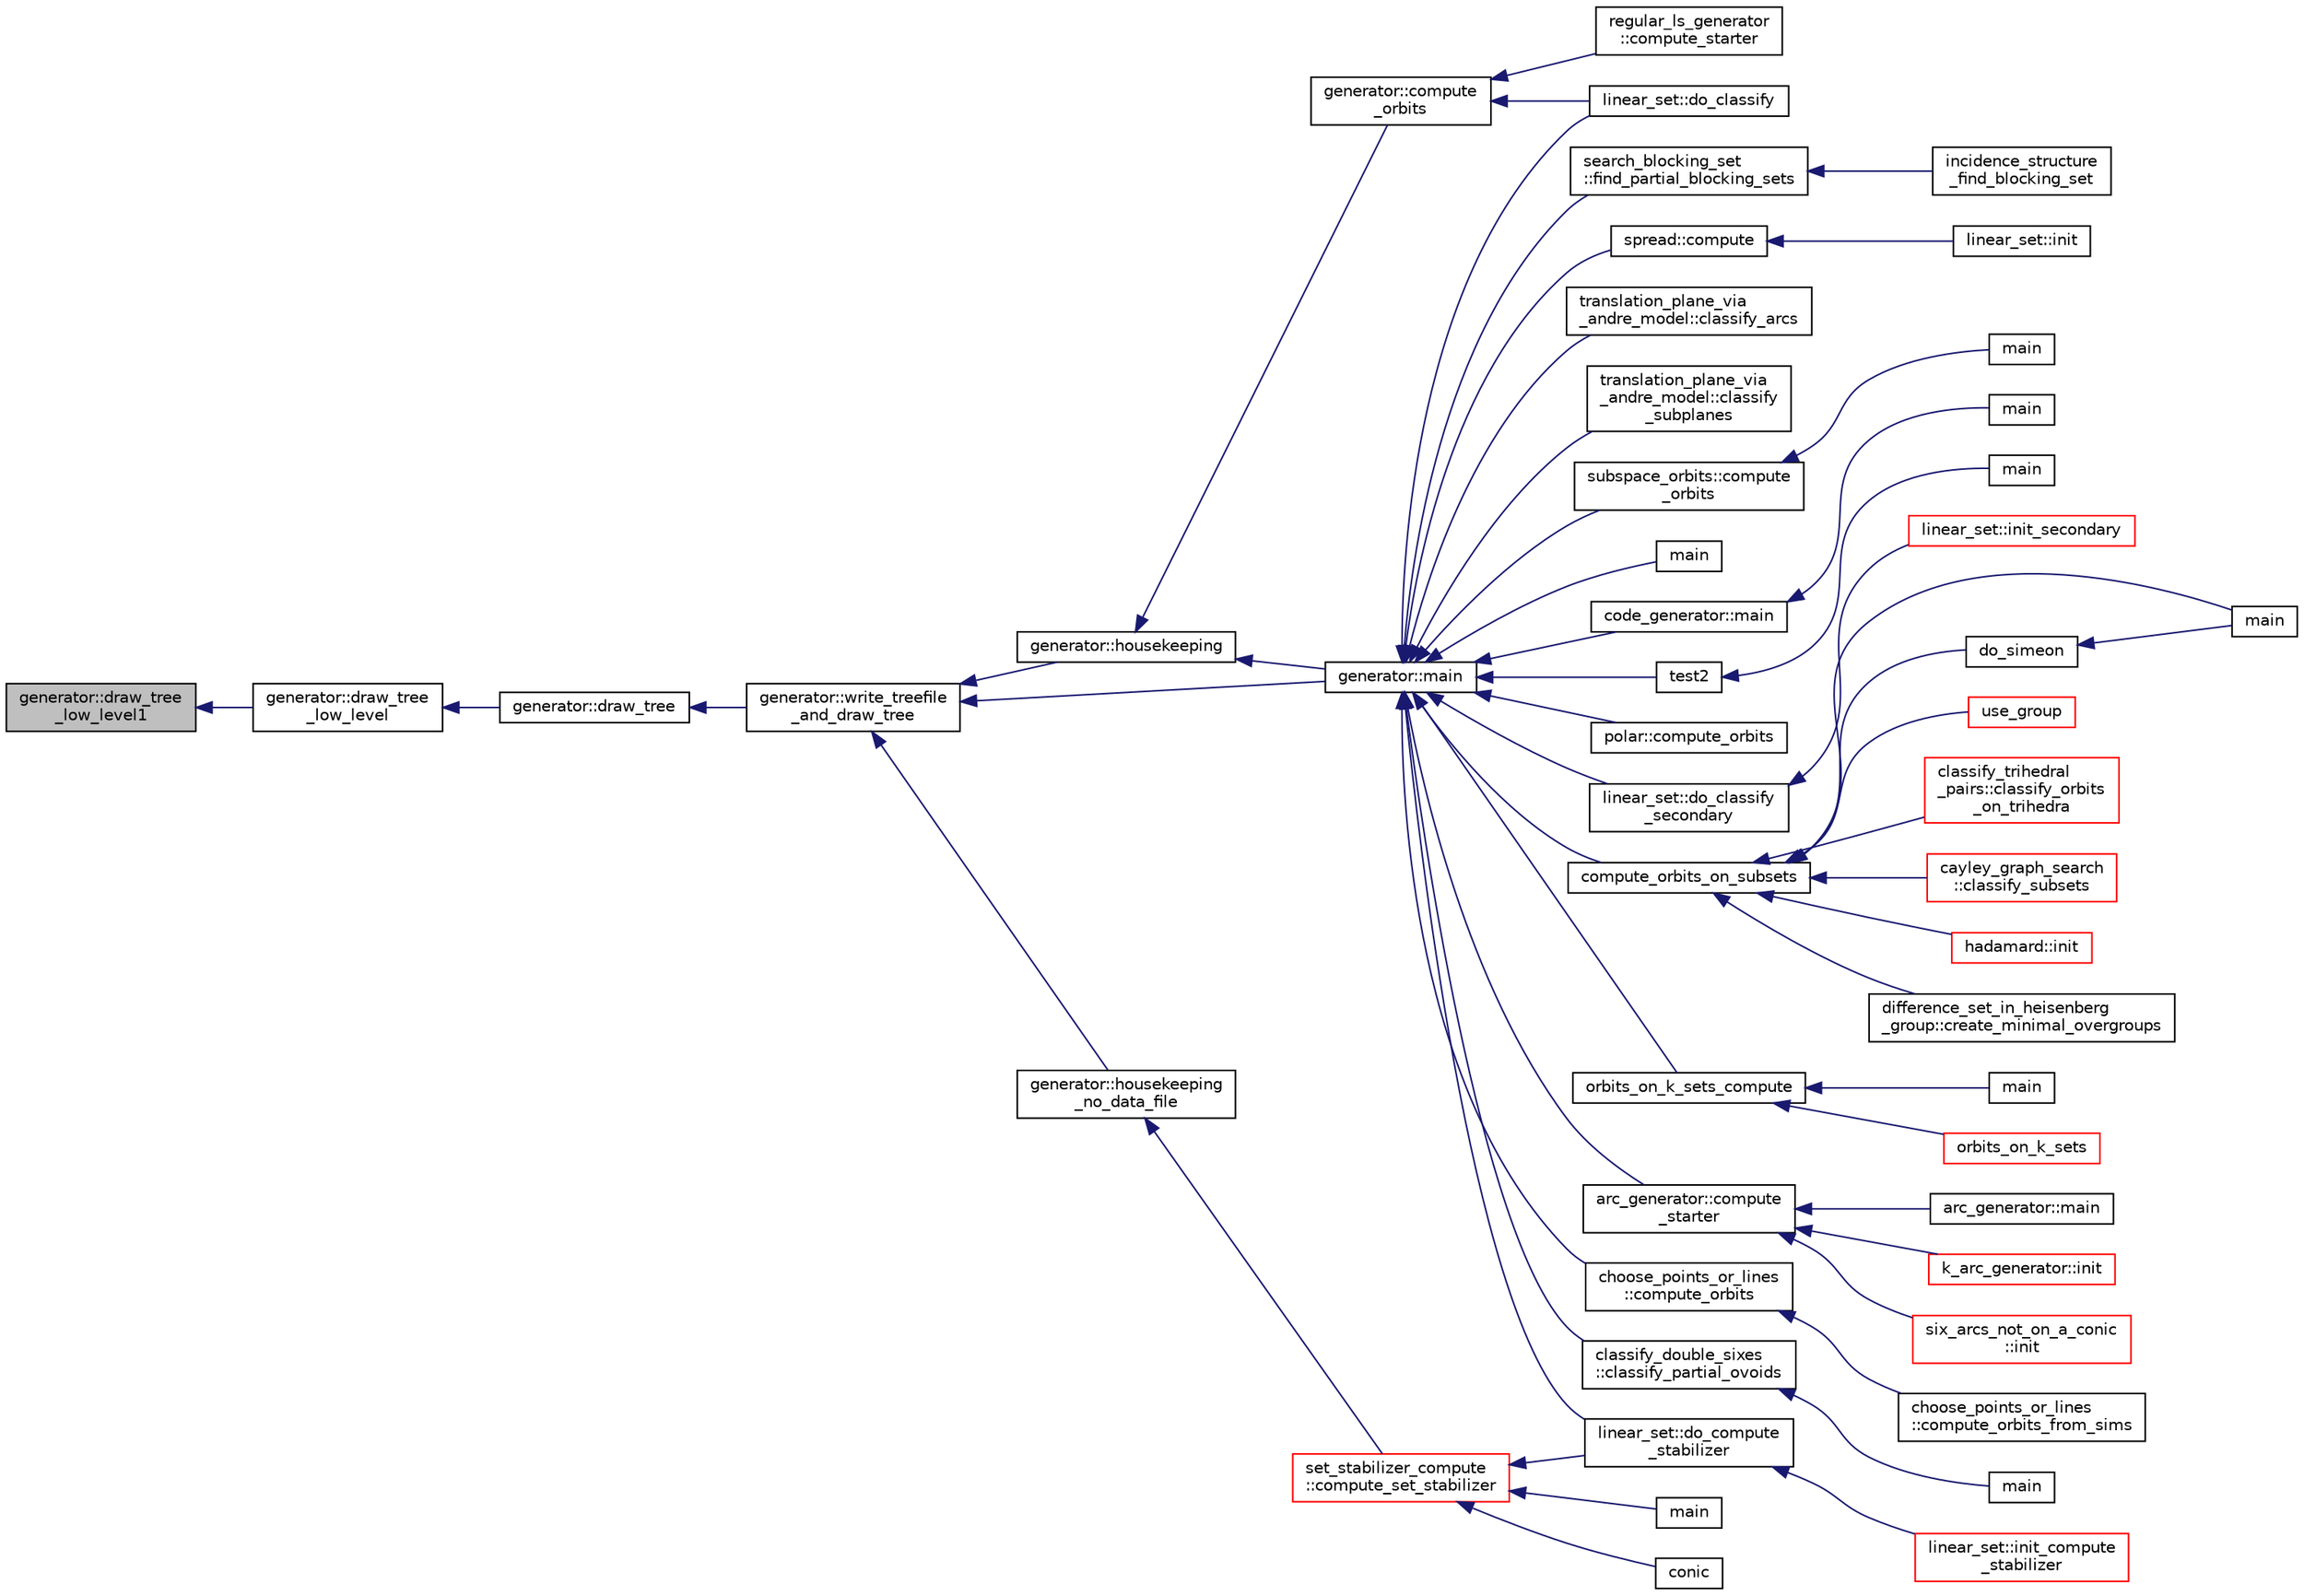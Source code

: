 digraph "generator::draw_tree_low_level1"
{
  edge [fontname="Helvetica",fontsize="10",labelfontname="Helvetica",labelfontsize="10"];
  node [fontname="Helvetica",fontsize="10",shape=record];
  rankdir="LR";
  Node6138 [label="generator::draw_tree\l_low_level1",height=0.2,width=0.4,color="black", fillcolor="grey75", style="filled", fontcolor="black"];
  Node6138 -> Node6139 [dir="back",color="midnightblue",fontsize="10",style="solid",fontname="Helvetica"];
  Node6139 [label="generator::draw_tree\l_low_level",height=0.2,width=0.4,color="black", fillcolor="white", style="filled",URL="$d7/d73/classgenerator.html#a7ec4c0902ecfc19049792b60526ae446"];
  Node6139 -> Node6140 [dir="back",color="midnightblue",fontsize="10",style="solid",fontname="Helvetica"];
  Node6140 [label="generator::draw_tree",height=0.2,width=0.4,color="black", fillcolor="white", style="filled",URL="$d7/d73/classgenerator.html#ae3d68e3de8f4a5decdaef2d8008cd4a6"];
  Node6140 -> Node6141 [dir="back",color="midnightblue",fontsize="10",style="solid",fontname="Helvetica"];
  Node6141 [label="generator::write_treefile\l_and_draw_tree",height=0.2,width=0.4,color="black", fillcolor="white", style="filled",URL="$d7/d73/classgenerator.html#a70c78f45dba413014287e8cde2f7d6b5"];
  Node6141 -> Node6142 [dir="back",color="midnightblue",fontsize="10",style="solid",fontname="Helvetica"];
  Node6142 [label="generator::main",height=0.2,width=0.4,color="black", fillcolor="white", style="filled",URL="$d7/d73/classgenerator.html#a01abff8e9f231bf0d82e2e8e0061f242"];
  Node6142 -> Node6143 [dir="back",color="midnightblue",fontsize="10",style="solid",fontname="Helvetica"];
  Node6143 [label="main",height=0.2,width=0.4,color="black", fillcolor="white", style="filled",URL="$d2/d11/codes_8h.html#a217dbf8b442f20279ea00b898af96f52"];
  Node6142 -> Node6144 [dir="back",color="midnightblue",fontsize="10",style="solid",fontname="Helvetica"];
  Node6144 [label="code_generator::main",height=0.2,width=0.4,color="black", fillcolor="white", style="filled",URL="$db/d37/classcode__generator.html#ab3cf3a306e4032c2b471ac95321c599f"];
  Node6144 -> Node6145 [dir="back",color="midnightblue",fontsize="10",style="solid",fontname="Helvetica"];
  Node6145 [label="main",height=0.2,width=0.4,color="black", fillcolor="white", style="filled",URL="$d4/d4f/codes_8_c.html#a217dbf8b442f20279ea00b898af96f52"];
  Node6142 -> Node6146 [dir="back",color="midnightblue",fontsize="10",style="solid",fontname="Helvetica"];
  Node6146 [label="test2",height=0.2,width=0.4,color="black", fillcolor="white", style="filled",URL="$d9/db0/factor__space_8_c.html#a39d73a812e5fd8f1bc111e948368cb10"];
  Node6146 -> Node6147 [dir="back",color="midnightblue",fontsize="10",style="solid",fontname="Helvetica"];
  Node6147 [label="main",height=0.2,width=0.4,color="black", fillcolor="white", style="filled",URL="$d9/db0/factor__space_8_c.html#a3c04138a5bfe5d72780bb7e82a18e627"];
  Node6142 -> Node6148 [dir="back",color="midnightblue",fontsize="10",style="solid",fontname="Helvetica"];
  Node6148 [label="polar::compute_orbits",height=0.2,width=0.4,color="black", fillcolor="white", style="filled",URL="$da/d1c/classpolar.html#ac4c3c4f95d14c74ff4a3ec3f3479a1da"];
  Node6142 -> Node6149 [dir="back",color="midnightblue",fontsize="10",style="solid",fontname="Helvetica"];
  Node6149 [label="linear_set::do_classify",height=0.2,width=0.4,color="black", fillcolor="white", style="filled",URL="$dd/d86/classlinear__set.html#a3eb2dbce7fa8b71901dfc12f288ddd0c"];
  Node6142 -> Node6150 [dir="back",color="midnightblue",fontsize="10",style="solid",fontname="Helvetica"];
  Node6150 [label="linear_set::do_classify\l_secondary",height=0.2,width=0.4,color="black", fillcolor="white", style="filled",URL="$dd/d86/classlinear__set.html#a47eb7f9995f3343abd3bdfbf9a9a9162"];
  Node6150 -> Node6151 [dir="back",color="midnightblue",fontsize="10",style="solid",fontname="Helvetica"];
  Node6151 [label="linear_set::init_secondary",height=0.2,width=0.4,color="red", fillcolor="white", style="filled",URL="$dd/d86/classlinear__set.html#a7bf8cd7805559b5762921687a7c1ed97"];
  Node6142 -> Node6153 [dir="back",color="midnightblue",fontsize="10",style="solid",fontname="Helvetica"];
  Node6153 [label="linear_set::do_compute\l_stabilizer",height=0.2,width=0.4,color="black", fillcolor="white", style="filled",URL="$dd/d86/classlinear__set.html#ae8f58ded28fb5370f4459cca42b7463b"];
  Node6153 -> Node6154 [dir="back",color="midnightblue",fontsize="10",style="solid",fontname="Helvetica"];
  Node6154 [label="linear_set::init_compute\l_stabilizer",height=0.2,width=0.4,color="red", fillcolor="white", style="filled",URL="$dd/d86/classlinear__set.html#a0cc3eaec1896fdc977b62e94623b055b"];
  Node6142 -> Node6156 [dir="back",color="midnightblue",fontsize="10",style="solid",fontname="Helvetica"];
  Node6156 [label="compute_orbits_on_subsets",height=0.2,width=0.4,color="black", fillcolor="white", style="filled",URL="$d3/d35/snakes__and__ladders__global_8_c.html#af33697aede0480110b1227f727252637"];
  Node6156 -> Node6157 [dir="back",color="midnightblue",fontsize="10",style="solid",fontname="Helvetica"];
  Node6157 [label="cayley_graph_search\l::classify_subsets",height=0.2,width=0.4,color="red", fillcolor="white", style="filled",URL="$de/dae/classcayley__graph__search.html#a4cf8a90752e018a281481ac80ad52c4b"];
  Node6156 -> Node6160 [dir="back",color="midnightblue",fontsize="10",style="solid",fontname="Helvetica"];
  Node6160 [label="hadamard::init",height=0.2,width=0.4,color="red", fillcolor="white", style="filled",URL="$d7/dbb/classhadamard.html#a16af359850b8bdd0d2a73e260d496c33"];
  Node6156 -> Node6162 [dir="back",color="midnightblue",fontsize="10",style="solid",fontname="Helvetica"];
  Node6162 [label="difference_set_in_heisenberg\l_group::create_minimal_overgroups",height=0.2,width=0.4,color="black", fillcolor="white", style="filled",URL="$de/d8a/classdifference__set__in__heisenberg__group.html#a9bde5ad5da3ebaebf98fbfd3e8110b79"];
  Node6156 -> Node6163 [dir="back",color="midnightblue",fontsize="10",style="solid",fontname="Helvetica"];
  Node6163 [label="main",height=0.2,width=0.4,color="black", fillcolor="white", style="filled",URL="$d5/d13/simeon_8_c.html#ae66f6b31b5ad750f1fe042a706a4e3d4"];
  Node6156 -> Node6164 [dir="back",color="midnightblue",fontsize="10",style="solid",fontname="Helvetica"];
  Node6164 [label="do_simeon",height=0.2,width=0.4,color="black", fillcolor="white", style="filled",URL="$d5/d13/simeon_8_c.html#a36cf3f9cb484fa44da7a7dfcbe9385d0"];
  Node6164 -> Node6163 [dir="back",color="midnightblue",fontsize="10",style="solid",fontname="Helvetica"];
  Node6156 -> Node6165 [dir="back",color="midnightblue",fontsize="10",style="solid",fontname="Helvetica"];
  Node6165 [label="use_group",height=0.2,width=0.4,color="red", fillcolor="white", style="filled",URL="$d9/d9f/all__cliques_8_c.html#aba62531e97173264c39afe2c7857af31"];
  Node6156 -> Node6167 [dir="back",color="midnightblue",fontsize="10",style="solid",fontname="Helvetica"];
  Node6167 [label="classify_trihedral\l_pairs::classify_orbits\l_on_trihedra",height=0.2,width=0.4,color="red", fillcolor="white", style="filled",URL="$d1/d21/classclassify__trihedral__pairs.html#a99625621bfba4bb65b3d60304b306539"];
  Node6142 -> Node6174 [dir="back",color="midnightblue",fontsize="10",style="solid",fontname="Helvetica"];
  Node6174 [label="orbits_on_k_sets_compute",height=0.2,width=0.4,color="black", fillcolor="white", style="filled",URL="$d3/d35/snakes__and__ladders__global_8_c.html#a96743526b15703539d544499276aaa71"];
  Node6174 -> Node6175 [dir="back",color="midnightblue",fontsize="10",style="solid",fontname="Helvetica"];
  Node6175 [label="main",height=0.2,width=0.4,color="black", fillcolor="white", style="filled",URL="$d9/d5f/example__fano__plane_8_c.html#ae66f6b31b5ad750f1fe042a706a4e3d4"];
  Node6174 -> Node6176 [dir="back",color="midnightblue",fontsize="10",style="solid",fontname="Helvetica"];
  Node6176 [label="orbits_on_k_sets",height=0.2,width=0.4,color="red", fillcolor="white", style="filled",URL="$d3/d35/snakes__and__ladders__global_8_c.html#afe3d79116aa8b4d1a93d444a3a979b6e"];
  Node6142 -> Node6185 [dir="back",color="midnightblue",fontsize="10",style="solid",fontname="Helvetica"];
  Node6185 [label="arc_generator::compute\l_starter",height=0.2,width=0.4,color="black", fillcolor="white", style="filled",URL="$d4/d21/classarc__generator.html#aad1dcec3a1c302e743d574bd1ac857d9"];
  Node6185 -> Node6184 [dir="back",color="midnightblue",fontsize="10",style="solid",fontname="Helvetica"];
  Node6184 [label="arc_generator::main",height=0.2,width=0.4,color="black", fillcolor="white", style="filled",URL="$d4/d21/classarc__generator.html#ad80140b51b165dad1fe6ab232be7829a"];
  Node6185 -> Node6186 [dir="back",color="midnightblue",fontsize="10",style="solid",fontname="Helvetica"];
  Node6186 [label="k_arc_generator::init",height=0.2,width=0.4,color="red", fillcolor="white", style="filled",URL="$d6/dd8/classk__arc__generator.html#a6036d9f52ede9f8ca681505626b5361d"];
  Node6185 -> Node6188 [dir="back",color="midnightblue",fontsize="10",style="solid",fontname="Helvetica"];
  Node6188 [label="six_arcs_not_on_a_conic\l::init",height=0.2,width=0.4,color="red", fillcolor="white", style="filled",URL="$d8/de6/classsix__arcs__not__on__a__conic.html#a7a4d5cf8a098488729934cfa8a70944a"];
  Node6142 -> Node6190 [dir="back",color="midnightblue",fontsize="10",style="solid",fontname="Helvetica"];
  Node6190 [label="choose_points_or_lines\l::compute_orbits",height=0.2,width=0.4,color="black", fillcolor="white", style="filled",URL="$d6/d75/classchoose__points__or__lines.html#adc353e2d41dc8a39563322c8cdd85f61"];
  Node6190 -> Node6191 [dir="back",color="midnightblue",fontsize="10",style="solid",fontname="Helvetica"];
  Node6191 [label="choose_points_or_lines\l::compute_orbits_from_sims",height=0.2,width=0.4,color="black", fillcolor="white", style="filled",URL="$d6/d75/classchoose__points__or__lines.html#a4fcac2dadf459d7c75187a00a4bd64aa"];
  Node6142 -> Node6192 [dir="back",color="midnightblue",fontsize="10",style="solid",fontname="Helvetica"];
  Node6192 [label="classify_double_sixes\l::classify_partial_ovoids",height=0.2,width=0.4,color="black", fillcolor="white", style="filled",URL="$dd/d23/classclassify__double__sixes.html#a2253fca143a0e8a3e39655eb05668ae9"];
  Node6192 -> Node6193 [dir="back",color="midnightblue",fontsize="10",style="solid",fontname="Helvetica"];
  Node6193 [label="main",height=0.2,width=0.4,color="black", fillcolor="white", style="filled",URL="$df/df8/surface__classify_8_c.html#a217dbf8b442f20279ea00b898af96f52"];
  Node6142 -> Node6194 [dir="back",color="midnightblue",fontsize="10",style="solid",fontname="Helvetica"];
  Node6194 [label="search_blocking_set\l::find_partial_blocking_sets",height=0.2,width=0.4,color="black", fillcolor="white", style="filled",URL="$dc/d36/classsearch__blocking__set.html#ad3fdb3d356db75a02c406bc9d4e9e9b6"];
  Node6194 -> Node6195 [dir="back",color="midnightblue",fontsize="10",style="solid",fontname="Helvetica"];
  Node6195 [label="incidence_structure\l_find_blocking_set",height=0.2,width=0.4,color="black", fillcolor="white", style="filled",URL="$df/d74/tl__geometry_8h.html#a8e3d42d0018f8a804b9686b1c4951186"];
  Node6142 -> Node6196 [dir="back",color="midnightblue",fontsize="10",style="solid",fontname="Helvetica"];
  Node6196 [label="spread::compute",height=0.2,width=0.4,color="black", fillcolor="white", style="filled",URL="$da/dc1/classspread.html#a9674466d3e03b8dad79882299c638a21"];
  Node6196 -> Node6197 [dir="back",color="midnightblue",fontsize="10",style="solid",fontname="Helvetica"];
  Node6197 [label="linear_set::init",height=0.2,width=0.4,color="black", fillcolor="white", style="filled",URL="$dd/d86/classlinear__set.html#a7ab24e84423749047d5465cb15505475"];
  Node6142 -> Node6198 [dir="back",color="midnightblue",fontsize="10",style="solid",fontname="Helvetica"];
  Node6198 [label="translation_plane_via\l_andre_model::classify_arcs",height=0.2,width=0.4,color="black", fillcolor="white", style="filled",URL="$d1/dcc/classtranslation__plane__via__andre__model.html#ac8f002e812a8b152d41e806688601c5e"];
  Node6142 -> Node6199 [dir="back",color="midnightblue",fontsize="10",style="solid",fontname="Helvetica"];
  Node6199 [label="translation_plane_via\l_andre_model::classify\l_subplanes",height=0.2,width=0.4,color="black", fillcolor="white", style="filled",URL="$d1/dcc/classtranslation__plane__via__andre__model.html#a794fefa95f0a7f7b887133375988ee55"];
  Node6142 -> Node6200 [dir="back",color="midnightblue",fontsize="10",style="solid",fontname="Helvetica"];
  Node6200 [label="subspace_orbits::compute\l_orbits",height=0.2,width=0.4,color="black", fillcolor="white", style="filled",URL="$d2/d9f/classsubspace__orbits.html#a2778f8d49cde1675de1ef6acfe180b63"];
  Node6200 -> Node6201 [dir="back",color="midnightblue",fontsize="10",style="solid",fontname="Helvetica"];
  Node6201 [label="main",height=0.2,width=0.4,color="black", fillcolor="white", style="filled",URL="$da/dd5/subspace__orbits__main_8_c.html#a217dbf8b442f20279ea00b898af96f52"];
  Node6141 -> Node6202 [dir="back",color="midnightblue",fontsize="10",style="solid",fontname="Helvetica"];
  Node6202 [label="generator::housekeeping",height=0.2,width=0.4,color="black", fillcolor="white", style="filled",URL="$d7/d73/classgenerator.html#aaf2bd92e8f74eb9fbc3244a6dde6f78c"];
  Node6202 -> Node6203 [dir="back",color="midnightblue",fontsize="10",style="solid",fontname="Helvetica"];
  Node6203 [label="generator::compute\l_orbits",height=0.2,width=0.4,color="black", fillcolor="white", style="filled",URL="$d7/d73/classgenerator.html#a23989bc20ecaaed39c4119c758367f40"];
  Node6203 -> Node6204 [dir="back",color="midnightblue",fontsize="10",style="solid",fontname="Helvetica"];
  Node6204 [label="regular_ls_generator\l::compute_starter",height=0.2,width=0.4,color="black", fillcolor="white", style="filled",URL="$d2/dd8/classregular__ls__generator.html#aa38907741058694a73194b02ceb4a53d"];
  Node6203 -> Node6149 [dir="back",color="midnightblue",fontsize="10",style="solid",fontname="Helvetica"];
  Node6202 -> Node6142 [dir="back",color="midnightblue",fontsize="10",style="solid",fontname="Helvetica"];
  Node6141 -> Node6205 [dir="back",color="midnightblue",fontsize="10",style="solid",fontname="Helvetica"];
  Node6205 [label="generator::housekeeping\l_no_data_file",height=0.2,width=0.4,color="black", fillcolor="white", style="filled",URL="$d7/d73/classgenerator.html#a6c09d8dc65abd5c79f3310e8293a56d8"];
  Node6205 -> Node6206 [dir="back",color="midnightblue",fontsize="10",style="solid",fontname="Helvetica"];
  Node6206 [label="set_stabilizer_compute\l::compute_set_stabilizer",height=0.2,width=0.4,color="red", fillcolor="white", style="filled",URL="$d8/dc6/classset__stabilizer__compute.html#ad4f92074322e98c7cd0ed5d4f8486b76"];
  Node6206 -> Node6207 [dir="back",color="midnightblue",fontsize="10",style="solid",fontname="Helvetica"];
  Node6207 [label="main",height=0.2,width=0.4,color="black", fillcolor="white", style="filled",URL="$db/d67/test__hyperoval_8_c.html#a3c04138a5bfe5d72780bb7e82a18e627"];
  Node6206 -> Node6208 [dir="back",color="midnightblue",fontsize="10",style="solid",fontname="Helvetica"];
  Node6208 [label="conic",height=0.2,width=0.4,color="black", fillcolor="white", style="filled",URL="$d4/de8/conic_8_c.html#a96def9474b981a9d5831a9b48d85d652"];
  Node6206 -> Node6153 [dir="back",color="midnightblue",fontsize="10",style="solid",fontname="Helvetica"];
}
